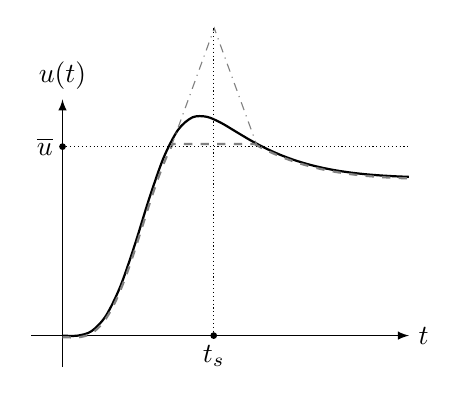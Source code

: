 ﻿\begin{tikzpicture} [scale=2]

% Assi
	\draw[-latex] (-0.2, 0) -- (2.2, 0) node[right] {$t$};
	\draw[-latex] (0, -0.2) -- (0, 1.5) node[above] {$u(t)$};

% Funzione comando
	\draw[scale=1, domain=0:2.2, smooth, variable=\x, thick] 
		plot ({\x},{1-2*exp(-5*\x*\x*\x)+exp(-\x*\x)});

% Funzione saturazione
	\draw[scale=1, domain=0:0.7, smooth, variable=\x, thick, gray, dashed]
		plot ({\x},{0.99-2*exp(-4.8*\x*\x*\x)+exp(-\x*\x)})
		-- ++ (0.52, 0);
	\draw[scale=1, domain=1.22:2.2, smooth, variable=\x, thick, gray, dashed]
		plot ({\x},{0.99-2*exp(-4.8*\x*\x*\x)+exp(-\x*\x)});

	\draw[gray, dashdotted] (0.69, 1.2) -- ++ (70:0.8) -- ++ (-70:0.8);

% Valore di saturazione
	\draw[densely dotted] (0, 1.2) -- (2.2, 1.2);
	\filldraw (0, 1.2) circle (0.5pt)
		node[left] (Yi) {$\overline{u}$};

% Istante cambio segno errore inseguimento
	\draw[densely dotted] (0.96, 1.95) -- ++ (0, -1.95);
	\filldraw (0.96, 0) circle (0.5pt)
		node[below] (Yi) {$t_s$};

\end{tikzpicture}